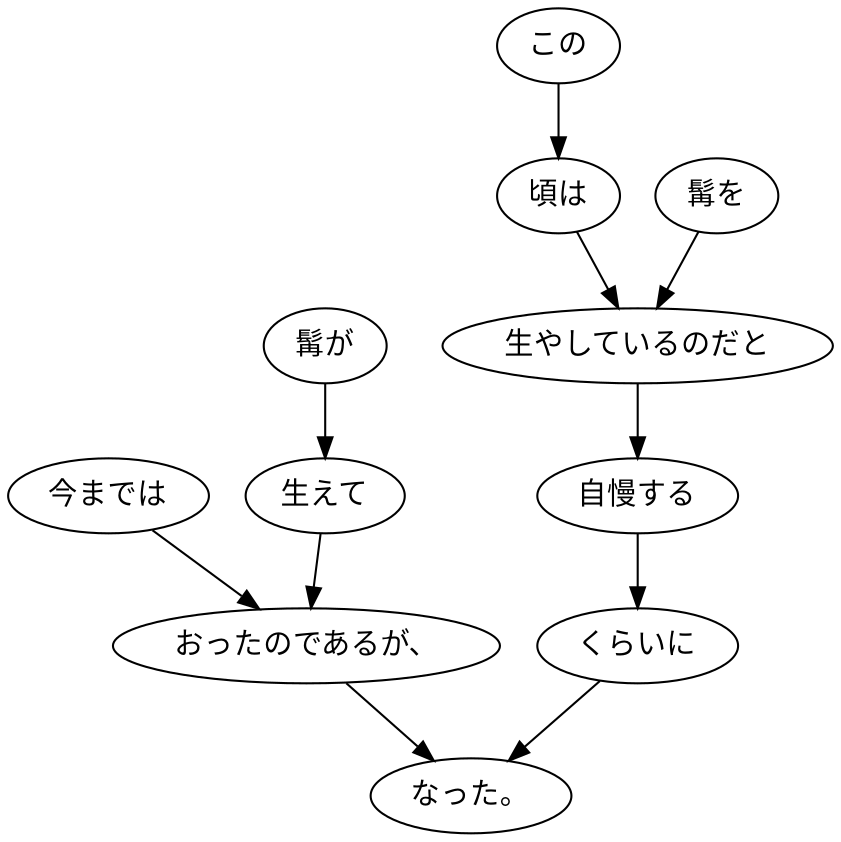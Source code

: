 digraph graph5743 {
	node0 [label="今までは"];
	node1 [label="髯が"];
	node2 [label="生えて"];
	node3 [label="おったのであるが、"];
	node4 [label="この"];
	node5 [label="頃は"];
	node6 [label="髯を"];
	node7 [label="生やしているのだと"];
	node8 [label="自慢する"];
	node9 [label="くらいに"];
	node10 [label="なった。"];
	node0 -> node3;
	node1 -> node2;
	node2 -> node3;
	node3 -> node10;
	node4 -> node5;
	node5 -> node7;
	node6 -> node7;
	node7 -> node8;
	node8 -> node9;
	node9 -> node10;
}
